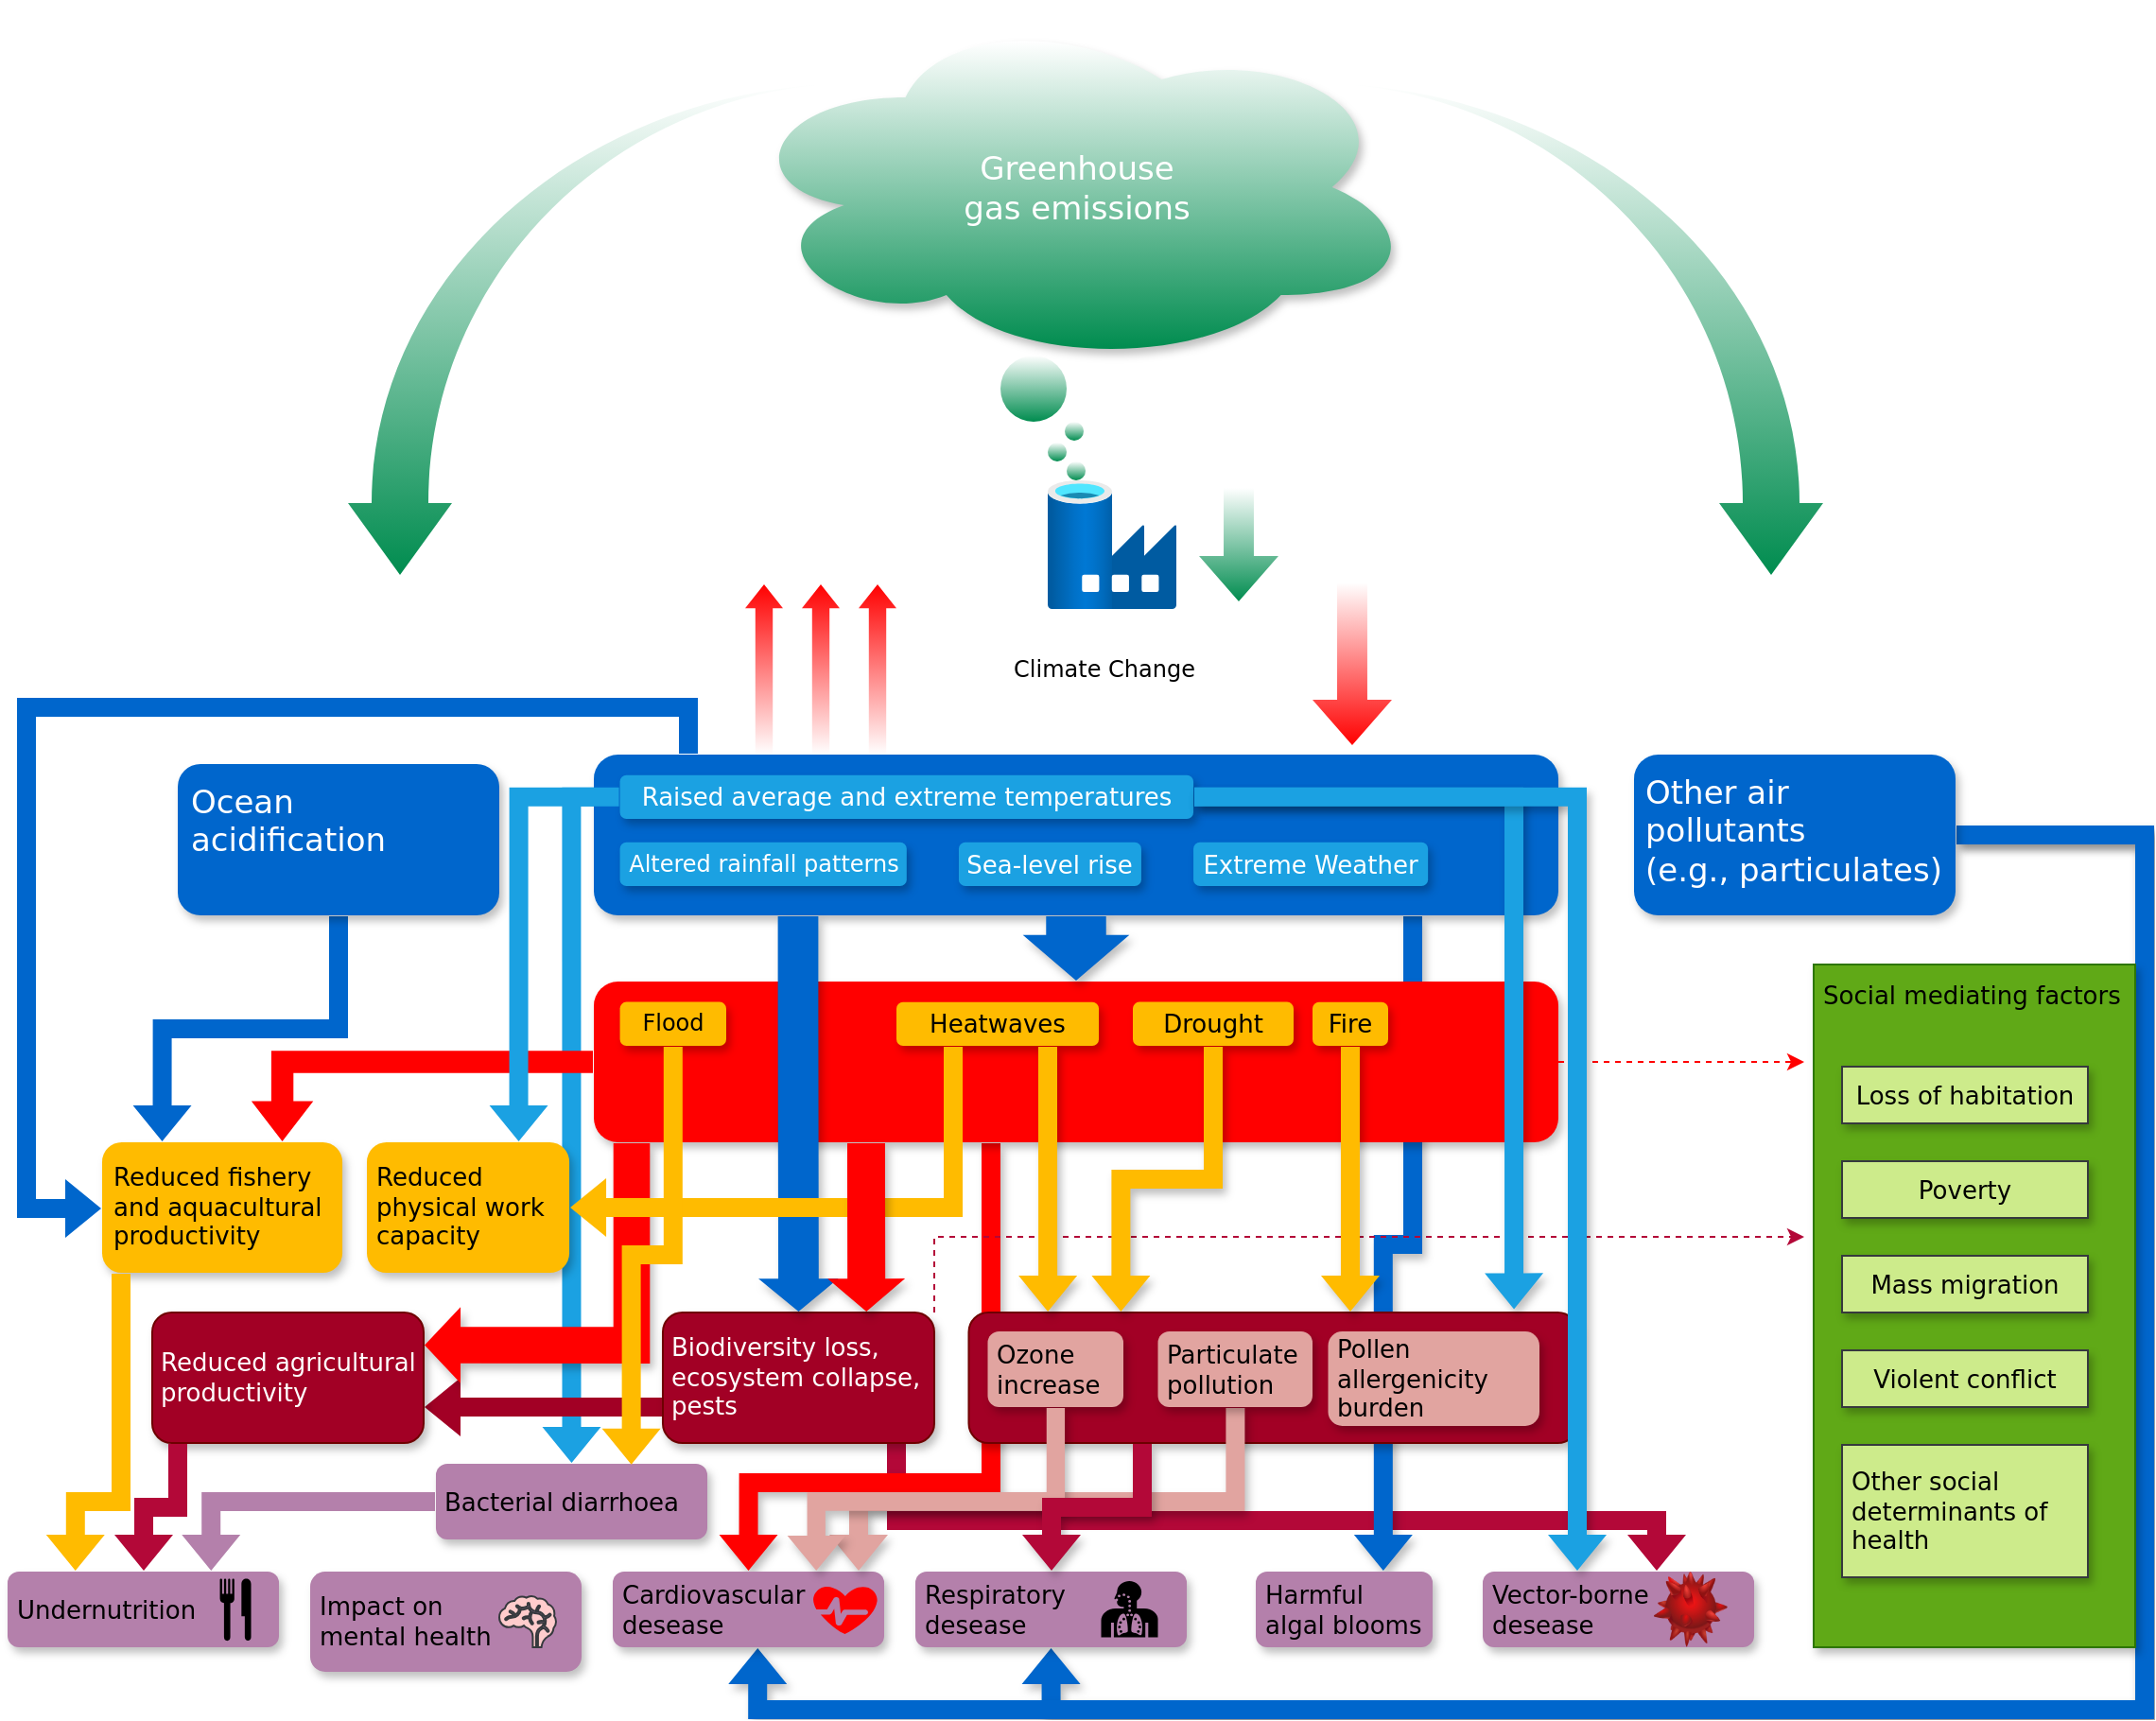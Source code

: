 <mxfile version="16.5.1" type="device"><diagram id="Na1kI8lVn3J-2Hh4CjYl" name="Page-1"><mxGraphModel dx="1942" dy="469" grid="1" gridSize="10" guides="1" tooltips="1" connect="1" arrows="1" fold="1" page="1" pageScale="1" pageWidth="1169" pageHeight="827" math="0" shadow="0"><root><mxCell id="0"/><mxCell id="1" parent="0"/><mxCell id="51dCadG1gfLIXWx33wXl-84" style="edgeStyle=orthogonalEdgeStyle;shape=flexArrow;rounded=0;orthogonalLoop=1;jettySize=auto;html=1;shadow=0;dashed=1;fontFamily=Dejavu Sans;fontSize=12;fontColor=#000000;strokeColor=none;fillColor=#B30838;" edge="1" parent="1" source="51dCadG1gfLIXWx33wXl-44" target="51dCadG1gfLIXWx33wXl-59"><mxGeometry relative="1" as="geometry"><Array as="points"><mxPoint x="460" y="800"/><mxPoint x="862" y="800"/></Array></mxGeometry></mxCell><mxCell id="51dCadG1gfLIXWx33wXl-88" style="edgeStyle=orthogonalEdgeStyle;shape=flexArrow;rounded=0;orthogonalLoop=1;jettySize=auto;html=1;entryX=0.721;entryY=0;entryDx=0;entryDy=0;entryPerimeter=0;shadow=1;dashed=1;fontFamily=Dejavu Sans;fontSize=12;fontColor=#000000;strokeColor=none;fillColor=#0066CC;" edge="1" parent="1" source="51dCadG1gfLIXWx33wXl-22" target="51dCadG1gfLIXWx33wXl-58"><mxGeometry relative="1" as="geometry"><Array as="points"><mxPoint x="733" y="654"/></Array></mxGeometry></mxCell><mxCell id="51dCadG1gfLIXWx33wXl-78" style="edgeStyle=orthogonalEdgeStyle;shape=flexArrow;rounded=0;orthogonalLoop=1;jettySize=auto;html=1;entryX=0.5;entryY=0;entryDx=0;entryDy=0;shadow=1;fontFamily=Dejavu Sans;fontSize=12;fontColor=#000000;fillColor=#FF0000;strokeColor=none;" edge="1" parent="1" source="51dCadG1gfLIXWx33wXl-29" target="51dCadG1gfLIXWx33wXl-56"><mxGeometry relative="1" as="geometry"><Array as="points"><mxPoint x="510" y="780"/><mxPoint x="382" y="780"/></Array></mxGeometry></mxCell><mxCell id="51dCadG1gfLIXWx33wXl-51" style="edgeStyle=orthogonalEdgeStyle;shape=flexArrow;rounded=0;orthogonalLoop=1;jettySize=auto;html=1;entryX=0.5;entryY=0;entryDx=0;entryDy=0;shadow=0;fontFamily=Dejavu Sans;fontSize=12;fontColor=#000000;fillColor=#1BA1E2;strokeColor=none;" edge="1" parent="1" source="51dCadG1gfLIXWx33wXl-23" target="51dCadG1gfLIXWx33wXl-50"><mxGeometry relative="1" as="geometry"><Array as="points"><mxPoint x="288" y="417"/></Array></mxGeometry></mxCell><mxCell id="51dCadG1gfLIXWx33wXl-2" value="" style="aspect=fixed;html=1;points=[];align=center;image;fontSize=12;image=img/lib/azure2/databases/Data_Factory.svg;" vertex="1" parent="1"><mxGeometry x="540.01" y="250" width="68" height="68" as="geometry"/></mxCell><mxCell id="51dCadG1gfLIXWx33wXl-6" value="" style="ellipse;whiteSpace=wrap;html=1;aspect=fixed;fillColor=#008C4F;strokeColor=none;gradientColor=#ffffff;gradientDirection=north;" vertex="1" parent="1"><mxGeometry x="540.01" y="230" width="10" height="10" as="geometry"/></mxCell><mxCell id="51dCadG1gfLIXWx33wXl-7" value="" style="ellipse;whiteSpace=wrap;html=1;aspect=fixed;fillColor=#008C4F;strokeColor=none;gradientColor=#ffffff;gradientDirection=north;" vertex="1" parent="1"><mxGeometry x="550.01" y="240" width="10" height="10" as="geometry"/></mxCell><mxCell id="51dCadG1gfLIXWx33wXl-8" value="" style="ellipse;whiteSpace=wrap;html=1;aspect=fixed;fillColor=#008C4F;strokeColor=none;gradientColor=#ffffff;gradientDirection=north;" vertex="1" parent="1"><mxGeometry x="549.01" y="219" width="10" height="10" as="geometry"/></mxCell><mxCell id="51dCadG1gfLIXWx33wXl-9" value="" style="ellipse;whiteSpace=wrap;html=1;aspect=fixed;fillColor=#008C4F;strokeColor=none;gradientColor=#ffffff;gradientDirection=north;" vertex="1" parent="1"><mxGeometry x="515.01" y="184" width="35" height="35" as="geometry"/></mxCell><mxCell id="51dCadG1gfLIXWx33wXl-12" value="&lt;font color=&quot;#ffffff&quot;&gt;Greenhouse&lt;br&gt;gas emissions&lt;/font&gt;" style="ellipse;shape=cloud;whiteSpace=wrap;html=1;align=center;fontSize=17;strokeColor=none;fillColor=#008C4F;gradientColor=#ffffff;gradientDirection=north;shadow=1;sketch=0;fontFamily=Dejavu Sans;" vertex="1" parent="1"><mxGeometry x="374.52" width="360.99" height="190" as="geometry"/></mxCell><mxCell id="51dCadG1gfLIXWx33wXl-13" value="" style="html=1;shadow=0;dashed=0;align=center;verticalAlign=middle;shape=mxgraph.arrows2.arrow;dy=0.62;dx=24;direction=south;notch=0;sketch=0;fontSize=17;fontColor=#FFFFFF;strokeColor=none;fillColor=#008C4F;gradientColor=#ffffff;gradientDirection=west;" vertex="1" parent="1"><mxGeometry x="620" y="254" width="41.99" height="60" as="geometry"/></mxCell><mxCell id="51dCadG1gfLIXWx33wXl-14" value="" style="html=1;shadow=0;dashed=0;align=center;verticalAlign=middle;shape=mxgraph.arrows2.jumpInArrow;dy=15;dx=38;arrowHead=55;sketch=0;fontSize=17;fontColor=#FFFFFF;strokeColor=none;fillColor=#008C4F;gradientColor=#ffffff;gradientDirection=west;rotation=90;" vertex="1" parent="1"><mxGeometry x="685" y="35" width="260" height="270" as="geometry"/></mxCell><mxCell id="51dCadG1gfLIXWx33wXl-15" value="" style="html=1;shadow=0;dashed=0;align=center;verticalAlign=middle;shape=mxgraph.arrows2.jumpInArrow;dy=15;dx=38;arrowHead=55;sketch=0;fontSize=17;fontColor=#FFFFFF;strokeColor=none;fillColor=#008C4F;gradientColor=#ffffff;gradientDirection=west;rotation=90;flipH=0;flipV=1;" vertex="1" parent="1"><mxGeometry x="175" y="35" width="260" height="270" as="geometry"/></mxCell><mxCell id="51dCadG1gfLIXWx33wXl-16" value="" style="html=1;shadow=0;dashed=0;align=center;verticalAlign=middle;shape=mxgraph.arrows2.arrow;dy=0.54;dx=12.63;direction=north;notch=0;sketch=0;fontSize=17;fontColor=#FFFFFF;strokeColor=none;fillColor=#FF0000;gradientColor=#ffffff;gradientDirection=west;" vertex="1" parent="1"><mxGeometry x="380" y="305" width="20" height="90" as="geometry"/></mxCell><mxCell id="51dCadG1gfLIXWx33wXl-17" value="" style="html=1;shadow=0;dashed=0;align=center;verticalAlign=middle;shape=mxgraph.arrows2.arrow;dy=0.54;dx=12.63;direction=north;notch=0;sketch=0;fontSize=17;fontColor=#FFFFFF;strokeColor=none;fillColor=#FF0000;gradientColor=#ffffff;gradientDirection=west;" vertex="1" parent="1"><mxGeometry x="410" y="305" width="20" height="90" as="geometry"/></mxCell><mxCell id="51dCadG1gfLIXWx33wXl-18" value="" style="html=1;shadow=0;dashed=0;align=center;verticalAlign=middle;shape=mxgraph.arrows2.arrow;dy=0.54;dx=12.63;direction=north;notch=0;sketch=0;fontSize=17;fontColor=#FFFFFF;strokeColor=none;fillColor=#FF0000;gradientColor=#ffffff;gradientDirection=west;" vertex="1" parent="1"><mxGeometry x="440" y="305" width="20" height="90" as="geometry"/></mxCell><mxCell id="51dCadG1gfLIXWx33wXl-19" value="" style="html=1;shadow=0;dashed=0;align=center;verticalAlign=middle;shape=mxgraph.arrows2.arrow;dy=0.62;dx=24;direction=south;notch=0;sketch=0;fontSize=17;fontColor=#FFFFFF;strokeColor=none;fillColor=#FF0000;gradientColor=#ffffff;gradientDirection=west;" vertex="1" parent="1"><mxGeometry x="680" y="304" width="41.99" height="86" as="geometry"/></mxCell><mxCell id="51dCadG1gfLIXWx33wXl-38" style="edgeStyle=orthogonalEdgeStyle;shape=flexArrow;rounded=0;orthogonalLoop=1;jettySize=auto;html=1;entryX=0.25;entryY=0;entryDx=0;entryDy=0;shadow=0;fontFamily=Dejavu Sans;fontSize=12;fontColor=#000000;fillColor=#0066CC;strokeColor=none;" edge="1" parent="1" source="51dCadG1gfLIXWx33wXl-21" target="51dCadG1gfLIXWx33wXl-36"><mxGeometry relative="1" as="geometry"/></mxCell><mxCell id="51dCadG1gfLIXWx33wXl-21" value="Ocean acidification" style="rounded=1;whiteSpace=wrap;html=1;shadow=1;sketch=0;fontSize=17;strokeColor=none;fillColor=#0066CC;gradientDirection=west;fontColor=#ffffff;align=left;verticalAlign=top;spacingLeft=5;spacingTop=3;fontFamily=Dejavu Sans;spacingBottom=4;spacingRight=4;" vertex="1" parent="1"><mxGeometry x="80" y="400" width="170" height="80" as="geometry"/></mxCell><mxCell id="51dCadG1gfLIXWx33wXl-27" value="" style="group" vertex="1" connectable="0" parent="1"><mxGeometry x="300" y="395" width="510" height="85" as="geometry"/></mxCell><mxCell id="51dCadG1gfLIXWx33wXl-22" value="" style="rounded=1;whiteSpace=wrap;html=1;shadow=1;sketch=0;fontSize=17;strokeColor=none;fillColor=#0066CC;gradientDirection=west;verticalAlign=top;fontColor=#ffffff;" vertex="1" parent="51dCadG1gfLIXWx33wXl-27"><mxGeometry width="510" height="85" as="geometry"/></mxCell><mxCell id="51dCadG1gfLIXWx33wXl-23" value="Raised average and extreme temperatures" style="rounded=1;whiteSpace=wrap;html=1;shadow=1;sketch=0;fontSize=13;strokeColor=none;fillColor=#1ba1e2;gradientDirection=west;verticalAlign=middle;fontColor=#ffffff;fontFamily=Dejavu Sans;align=center;" vertex="1" parent="51dCadG1gfLIXWx33wXl-27"><mxGeometry x="13.784" y="10.818" width="303.243" height="23.182" as="geometry"/></mxCell><mxCell id="51dCadG1gfLIXWx33wXl-24" value="&lt;font style=&quot;font-size: 12px;&quot;&gt;Altered rainfall patterns&lt;/font&gt;" style="rounded=1;whiteSpace=wrap;html=1;shadow=1;sketch=0;fontSize=12;strokeColor=none;fillColor=#1ba1e2;gradientDirection=west;verticalAlign=middle;fontColor=#ffffff;fontFamily=Dejavu Sans;align=center;" vertex="1" parent="51dCadG1gfLIXWx33wXl-27"><mxGeometry x="13.784" y="46.364" width="151.622" height="23.182" as="geometry"/></mxCell><mxCell id="51dCadG1gfLIXWx33wXl-25" value="&lt;font style=&quot;font-size: 13px;&quot;&gt;Sea-level rise&lt;/font&gt;" style="rounded=1;whiteSpace=wrap;html=1;shadow=1;sketch=0;fontSize=13;strokeColor=none;fillColor=#1ba1e2;gradientDirection=west;verticalAlign=middle;fontColor=#ffffff;fontFamily=Dejavu Sans;align=center;" vertex="1" parent="51dCadG1gfLIXWx33wXl-27"><mxGeometry x="192.973" y="46.364" width="96.486" height="23.182" as="geometry"/></mxCell><mxCell id="51dCadG1gfLIXWx33wXl-26" value="&lt;font style=&quot;font-size: 13px;&quot;&gt;Extreme Weather&lt;/font&gt;" style="rounded=1;whiteSpace=wrap;html=1;shadow=1;sketch=0;fontSize=13;strokeColor=none;fillColor=#1ba1e2;gradientDirection=west;verticalAlign=middle;fontColor=#ffffff;fontFamily=Dejavu Sans;align=center;" vertex="1" parent="51dCadG1gfLIXWx33wXl-27"><mxGeometry x="317.027" y="46.364" width="124.054" height="23.182" as="geometry"/></mxCell><mxCell id="51dCadG1gfLIXWx33wXl-28" value="" style="group;shadow=0;" vertex="1" connectable="0" parent="1"><mxGeometry x="300" y="515" width="510" height="85" as="geometry"/></mxCell><mxCell id="51dCadG1gfLIXWx33wXl-29" value="" style="rounded=1;whiteSpace=wrap;html=1;shadow=1;sketch=0;fontSize=17;strokeColor=none;fillColor=#FF0000;gradientDirection=west;verticalAlign=top;fontColor=#ffffff;" vertex="1" parent="51dCadG1gfLIXWx33wXl-28"><mxGeometry width="510" height="85" as="geometry"/></mxCell><mxCell id="51dCadG1gfLIXWx33wXl-30" value="Heatwaves" style="rounded=1;whiteSpace=wrap;html=1;shadow=1;sketch=0;fontSize=13;strokeColor=none;fillColor=#FFBB00;gradientDirection=west;verticalAlign=middle;fontColor=#000000;fontFamily=Dejavu Sans;align=center;" vertex="1" parent="51dCadG1gfLIXWx33wXl-28"><mxGeometry x="160" y="10.82" width="107.03" height="23.18" as="geometry"/></mxCell><mxCell id="51dCadG1gfLIXWx33wXl-31" value="Flood" style="rounded=1;whiteSpace=wrap;html=1;shadow=1;sketch=0;fontSize=12;strokeColor=none;fillColor=#FFBB00;gradientDirection=west;verticalAlign=middle;fontColor=#000000;fontFamily=Dejavu Sans;align=center;" vertex="1" parent="51dCadG1gfLIXWx33wXl-28"><mxGeometry x="13.78" y="10.81" width="56.22" height="23.18" as="geometry"/></mxCell><mxCell id="51dCadG1gfLIXWx33wXl-32" value="Drought" style="rounded=1;whiteSpace=wrap;html=1;shadow=1;sketch=0;fontSize=13;strokeColor=none;fillColor=#FFBB00;gradientDirection=west;verticalAlign=middle;fontColor=#000000;fontFamily=Dejavu Sans;align=center;" vertex="1" parent="51dCadG1gfLIXWx33wXl-28"><mxGeometry x="285" y="10.81" width="85" height="23.18" as="geometry"/></mxCell><mxCell id="51dCadG1gfLIXWx33wXl-33" value="Fire" style="rounded=1;whiteSpace=wrap;html=1;shadow=1;sketch=0;fontSize=13;strokeColor=none;fillColor=#FFBB00;gradientDirection=west;verticalAlign=middle;fontColor=#000000;fontFamily=Dejavu Sans;align=center;" vertex="1" parent="51dCadG1gfLIXWx33wXl-28"><mxGeometry x="380" y="10.82" width="40" height="23.18" as="geometry"/></mxCell><mxCell id="51dCadG1gfLIXWx33wXl-34" style="edgeStyle=orthogonalEdgeStyle;rounded=0;orthogonalLoop=1;jettySize=auto;html=1;fontFamily=Dejavu Sans;fontSize=12;fontColor=#FFFFFF;shape=flexArrow;fillColor=#0066CC;strokeColor=none;shadow=1;endWidth=23.639;endSize=7.71;width=31.724;" edge="1" parent="1" source="51dCadG1gfLIXWx33wXl-22" target="51dCadG1gfLIXWx33wXl-29"><mxGeometry relative="1" as="geometry"/></mxCell><mxCell id="51dCadG1gfLIXWx33wXl-35" value="Reduced physical work capacity" style="rounded=1;whiteSpace=wrap;html=1;shadow=1;sketch=0;fontSize=13;strokeColor=none;fillColor=#FFBB00;gradientDirection=west;verticalAlign=middle;fontColor=#000000;fontFamily=Dejavu Sans;align=left;spacingTop=2;spacingLeft=3;spacingBottom=3;spacingRight=3;" vertex="1" parent="1"><mxGeometry x="180" y="600" width="107.03" height="69" as="geometry"/></mxCell><mxCell id="51dCadG1gfLIXWx33wXl-36" value="Reduced fishery and aquacultural productivity" style="rounded=1;whiteSpace=wrap;html=1;shadow=1;sketch=0;fontSize=13;strokeColor=none;fillColor=#FFBB00;gradientDirection=west;verticalAlign=middle;fontColor=#000000;fontFamily=Dejavu Sans;align=left;spacingTop=2;spacingLeft=3;spacingBottom=3;spacingRight=3;spacing=3;" vertex="1" parent="1"><mxGeometry x="40" y="600" width="127.03" height="69" as="geometry"/></mxCell><mxCell id="51dCadG1gfLIXWx33wXl-39" style="edgeStyle=orthogonalEdgeStyle;shape=flexArrow;rounded=0;orthogonalLoop=1;jettySize=auto;html=1;entryX=0;entryY=0.5;entryDx=0;entryDy=0;shadow=0;fontFamily=Dejavu Sans;fontSize=12;fontColor=#000000;fillColor=#0066CC;strokeColor=none;" edge="1" parent="1" source="51dCadG1gfLIXWx33wXl-22" target="51dCadG1gfLIXWx33wXl-36"><mxGeometry relative="1" as="geometry"><Array as="points"><mxPoint x="350" y="370"/><mxPoint y="370"/><mxPoint y="635"/><mxPoint x="40" y="635"/></Array></mxGeometry></mxCell><mxCell id="51dCadG1gfLIXWx33wXl-41" style="edgeStyle=orthogonalEdgeStyle;shape=flexArrow;rounded=0;orthogonalLoop=1;jettySize=auto;html=1;entryX=0.75;entryY=0;entryDx=0;entryDy=0;shadow=0;fontFamily=Dejavu Sans;fontSize=12;fontColor=#000000;fillColor=#FF0000;strokeColor=none;width=11.724;endSize=6.738;" edge="1" parent="1" source="51dCadG1gfLIXWx33wXl-29" target="51dCadG1gfLIXWx33wXl-36"><mxGeometry relative="1" as="geometry"/></mxCell><mxCell id="51dCadG1gfLIXWx33wXl-91" style="edgeStyle=orthogonalEdgeStyle;shape=flexArrow;rounded=0;orthogonalLoop=1;jettySize=auto;html=1;shadow=1;dashed=1;fontFamily=Dejavu Sans;fontSize=12;fontColor=#000000;strokeColor=none;fillColor=#0066CC;entryX=0.5;entryY=1;entryDx=0;entryDy=0;" edge="1" parent="1" source="51dCadG1gfLIXWx33wXl-42" target="51dCadG1gfLIXWx33wXl-57"><mxGeometry relative="1" as="geometry"><mxPoint x="920" y="780" as="targetPoint"/><Array as="points"><mxPoint x="1120" y="438"/><mxPoint x="1120" y="900"/><mxPoint x="542" y="900"/></Array></mxGeometry></mxCell><mxCell id="51dCadG1gfLIXWx33wXl-92" style="edgeStyle=orthogonalEdgeStyle;shape=flexArrow;rounded=0;orthogonalLoop=1;jettySize=auto;html=1;shadow=1;dashed=1;fontFamily=Dejavu Sans;fontSize=12;fontColor=#000000;strokeColor=none;fillColor=#0066CC;entryX=0.534;entryY=1;entryDx=0;entryDy=0;entryPerimeter=0;" edge="1" parent="1" source="51dCadG1gfLIXWx33wXl-42" target="51dCadG1gfLIXWx33wXl-56"><mxGeometry relative="1" as="geometry"><mxPoint x="860" y="630" as="targetPoint"/><Array as="points"><mxPoint x="1120" y="438"/><mxPoint x="1120" y="900"/><mxPoint x="387" y="900"/></Array></mxGeometry></mxCell><mxCell id="51dCadG1gfLIXWx33wXl-42" value="Other air pollutants&lt;br&gt;(e.g., particulates)" style="rounded=1;whiteSpace=wrap;html=1;shadow=1;sketch=0;fontSize=17;strokeColor=none;fillColor=#0066CC;gradientDirection=west;fontColor=#ffffff;verticalAlign=top;fontFamily=Dejavu Sans;spacingLeft=4;spacingBottom=4;spacingRight=4;spacingTop=3;align=left;" vertex="1" parent="1"><mxGeometry x="850" y="395" width="170" height="85" as="geometry"/></mxCell><mxCell id="51dCadG1gfLIXWx33wXl-43" value="Climate Change" style="text;html=1;strokeColor=none;fillColor=none;align=center;verticalAlign=middle;whiteSpace=wrap;rounded=0;shadow=1;sketch=0;fontFamily=Dejavu Sans;fontSize=12;fontColor=#000000;" vertex="1" parent="1"><mxGeometry x="515.01" y="335" width="109.99" height="30" as="geometry"/></mxCell><mxCell id="51dCadG1gfLIXWx33wXl-48" style="edgeStyle=orthogonalEdgeStyle;shape=flexArrow;rounded=0;orthogonalLoop=1;jettySize=auto;html=1;shadow=0;fontFamily=Dejavu Sans;fontSize=12;fontColor=#000000;fillColor=#a20025;strokeColor=none;" edge="1" parent="1" source="51dCadG1gfLIXWx33wXl-44" target="51dCadG1gfLIXWx33wXl-47"><mxGeometry relative="1" as="geometry"><Array as="points"><mxPoint x="270" y="740"/><mxPoint x="270" y="740"/></Array></mxGeometry></mxCell><mxCell id="51dCadG1gfLIXWx33wXl-82" style="edgeStyle=orthogonalEdgeStyle;rounded=0;orthogonalLoop=1;jettySize=auto;html=1;shadow=0;dashed=1;fontFamily=Dejavu Sans;fontSize=12;fontColor=#000000;strokeColor=#B30838;fillColor=#FF0000;" edge="1" parent="1" source="51dCadG1gfLIXWx33wXl-44"><mxGeometry relative="1" as="geometry"><mxPoint x="940" y="650" as="targetPoint"/><Array as="points"><mxPoint x="480" y="650"/><mxPoint x="940" y="650"/></Array></mxGeometry></mxCell><mxCell id="51dCadG1gfLIXWx33wXl-44" value="Biodiversity loss, ecosystem collapse, pests" style="rounded=1;whiteSpace=wrap;html=1;shadow=1;sketch=0;fontSize=13;strokeColor=#6F0000;fillColor=#a20025;gradientDirection=west;verticalAlign=middle;fontColor=#ffffff;fontFamily=Dejavu Sans;align=left;spacingTop=2;spacingLeft=3;spacingBottom=3;spacingRight=3;" vertex="1" parent="1"><mxGeometry x="336.49" y="690" width="143.51" height="69" as="geometry"/></mxCell><mxCell id="51dCadG1gfLIXWx33wXl-46" style="edgeStyle=orthogonalEdgeStyle;shape=flexArrow;rounded=0;orthogonalLoop=1;jettySize=auto;html=1;entryX=0.5;entryY=0;entryDx=0;entryDy=0;shadow=1;fontFamily=Dejavu Sans;fontSize=12;fontColor=#000000;fillColor=#0066CC;strokeColor=none;width=21.379;endSize=5.469;" edge="1" parent="1" source="51dCadG1gfLIXWx33wXl-22" target="51dCadG1gfLIXWx33wXl-44"><mxGeometry relative="1" as="geometry"><Array as="points"><mxPoint x="408" y="530"/><mxPoint x="408" y="530"/></Array></mxGeometry></mxCell><mxCell id="51dCadG1gfLIXWx33wXl-47" value="Reduced agricultural&lt;br&gt;productivity" style="rounded=1;whiteSpace=wrap;html=1;shadow=1;sketch=0;fontSize=13;strokeColor=#6F0000;fillColor=#a20025;gradientDirection=west;verticalAlign=middle;fontColor=#ffffff;fontFamily=Dejavu Sans;align=left;spacingTop=2;spacingLeft=3;spacingBottom=3;spacingRight=3;" vertex="1" parent="1"><mxGeometry x="66.49" y="690" width="143.51" height="69" as="geometry"/></mxCell><mxCell id="51dCadG1gfLIXWx33wXl-76" style="edgeStyle=orthogonalEdgeStyle;shape=flexArrow;rounded=0;orthogonalLoop=1;jettySize=auto;html=1;shadow=0;fontFamily=Dejavu Sans;fontSize=12;fontColor=#000000;fillColor=#B30838;strokeColor=none;" edge="1" parent="1" source="51dCadG1gfLIXWx33wXl-47" target="51dCadG1gfLIXWx33wXl-53"><mxGeometry relative="1" as="geometry"><Array as="points"><mxPoint x="80" y="793"/><mxPoint x="62" y="793"/></Array></mxGeometry></mxCell><mxCell id="51dCadG1gfLIXWx33wXl-49" style="edgeStyle=orthogonalEdgeStyle;shape=flexArrow;rounded=0;orthogonalLoop=1;jettySize=auto;html=1;entryX=1;entryY=0.25;entryDx=0;entryDy=0;shadow=1;fontFamily=Dejavu Sans;fontSize=12;fontColor=#000000;fillColor=#FF0000;strokeColor=none;width=19.31;endSize=6.007;" edge="1" parent="1" source="51dCadG1gfLIXWx33wXl-29" target="51dCadG1gfLIXWx33wXl-47"><mxGeometry relative="1" as="geometry"><Array as="points"><mxPoint x="320" y="707"/></Array></mxGeometry></mxCell><mxCell id="51dCadG1gfLIXWx33wXl-37" style="edgeStyle=orthogonalEdgeStyle;shape=flexArrow;rounded=0;orthogonalLoop=1;jettySize=auto;html=1;entryX=1;entryY=0.5;entryDx=0;entryDy=0;shadow=0;fontFamily=Dejavu Sans;fontSize=12;fontColor=#000000;fillColor=#FFBB00;strokeColor=none;" edge="1" parent="1" source="51dCadG1gfLIXWx33wXl-30" target="51dCadG1gfLIXWx33wXl-35"><mxGeometry relative="1" as="geometry"><Array as="points"><mxPoint x="490" y="635"/></Array></mxGeometry></mxCell><mxCell id="51dCadG1gfLIXWx33wXl-45" style="edgeStyle=orthogonalEdgeStyle;shape=flexArrow;rounded=0;orthogonalLoop=1;jettySize=auto;html=1;entryX=0.75;entryY=0;entryDx=0;entryDy=0;shadow=1;fontFamily=Dejavu Sans;fontSize=12;fontColor=#000000;fillColor=#FF0000;strokeColor=none;width=20;endSize=5.469;" edge="1" parent="1" source="51dCadG1gfLIXWx33wXl-29" target="51dCadG1gfLIXWx33wXl-44"><mxGeometry relative="1" as="geometry"><Array as="points"><mxPoint x="444" y="620"/><mxPoint x="444" y="620"/></Array></mxGeometry></mxCell><mxCell id="51dCadG1gfLIXWx33wXl-54" style="edgeStyle=orthogonalEdgeStyle;shape=flexArrow;rounded=0;orthogonalLoop=1;jettySize=auto;html=1;entryX=0.75;entryY=0;entryDx=0;entryDy=0;shadow=0;fontFamily=Dejavu Sans;fontSize=12;fontColor=#000000;fillColor=#B480AB;strokeColor=none;" edge="1" parent="1" source="51dCadG1gfLIXWx33wXl-50" target="51dCadG1gfLIXWx33wXl-53"><mxGeometry relative="1" as="geometry"/></mxCell><mxCell id="51dCadG1gfLIXWx33wXl-50" value="Bacterial diarrhoea" style="rounded=1;whiteSpace=wrap;html=1;shadow=1;sketch=0;fontSize=13;strokeColor=none;fillColor=#B480AB;gradientDirection=west;verticalAlign=middle;fontFamily=Dejavu Sans;align=left;spacingTop=2;spacingLeft=3;spacingBottom=3;spacingRight=3;" vertex="1" parent="1"><mxGeometry x="216.49" y="770" width="143.51" height="40" as="geometry"/></mxCell><mxCell id="51dCadG1gfLIXWx33wXl-52" style="edgeStyle=orthogonalEdgeStyle;shape=flexArrow;rounded=0;orthogonalLoop=1;jettySize=auto;html=1;entryX=0.72;entryY=0.021;entryDx=0;entryDy=0;entryPerimeter=0;shadow=0;fontFamily=Dejavu Sans;fontSize=12;fontColor=#000000;fillColor=#FFBB00;strokeColor=none;" edge="1" parent="1" source="51dCadG1gfLIXWx33wXl-31" target="51dCadG1gfLIXWx33wXl-50"><mxGeometry relative="1" as="geometry"/></mxCell><mxCell id="51dCadG1gfLIXWx33wXl-40" style="edgeStyle=orthogonalEdgeStyle;shape=flexArrow;rounded=0;orthogonalLoop=1;jettySize=auto;html=1;entryX=0.75;entryY=0;entryDx=0;entryDy=0;shadow=0;fontFamily=Dejavu Sans;fontSize=12;fontColor=#000000;fillColor=#1BA1E2;strokeColor=none;" edge="1" parent="1" source="51dCadG1gfLIXWx33wXl-23" target="51dCadG1gfLIXWx33wXl-35"><mxGeometry relative="1" as="geometry"/></mxCell><mxCell id="51dCadG1gfLIXWx33wXl-53" value="Undernutrition" style="rounded=1;whiteSpace=wrap;html=1;shadow=1;sketch=0;fontSize=13;strokeColor=none;fillColor=#B480AB;gradientDirection=west;verticalAlign=middle;fontFamily=Dejavu Sans;align=left;spacingTop=2;spacingLeft=3;spacingBottom=3;spacingRight=3;" vertex="1" parent="1"><mxGeometry x="-10.0" y="827" width="143.51" height="40" as="geometry"/></mxCell><mxCell id="51dCadG1gfLIXWx33wXl-55" value="Impact on&lt;br&gt;mental health" style="rounded=1;whiteSpace=wrap;html=1;shadow=1;sketch=0;fontSize=13;strokeColor=none;fillColor=#B480AB;gradientDirection=west;verticalAlign=middle;fontFamily=Dejavu Sans;align=left;spacingTop=2;spacingLeft=3;spacingBottom=3;spacingRight=3;" vertex="1" parent="1"><mxGeometry x="150" y="827" width="143.51" height="53" as="geometry"/></mxCell><mxCell id="51dCadG1gfLIXWx33wXl-56" value="Cardiovascular desease" style="rounded=1;whiteSpace=wrap;html=1;shadow=1;sketch=0;fontSize=13;strokeColor=none;fillColor=#B480AB;gradientDirection=west;verticalAlign=middle;fontFamily=Dejavu Sans;align=left;spacingTop=2;spacingLeft=3;spacingBottom=3;spacingRight=3;" vertex="1" parent="1"><mxGeometry x="310" y="827" width="143.51" height="40" as="geometry"/></mxCell><mxCell id="51dCadG1gfLIXWx33wXl-57" value="Respiratory&lt;br&gt;desease" style="rounded=1;whiteSpace=wrap;html=1;shadow=1;sketch=0;fontSize=13;strokeColor=none;fillColor=#B480AB;gradientDirection=west;verticalAlign=middle;fontFamily=Dejavu Sans;align=left;spacingTop=2;spacingLeft=3;spacingBottom=3;spacingRight=3;" vertex="1" parent="1"><mxGeometry x="470" y="827" width="143.51" height="40" as="geometry"/></mxCell><mxCell id="51dCadG1gfLIXWx33wXl-58" value="Harmful algal blooms" style="rounded=1;whiteSpace=wrap;html=1;shadow=1;sketch=0;fontSize=13;strokeColor=none;fillColor=#B480AB;gradientDirection=west;verticalAlign=middle;fontFamily=Dejavu Sans;align=left;spacingTop=2;spacingLeft=3;spacingBottom=3;spacingRight=3;" vertex="1" parent="1"><mxGeometry x="650" y="827" width="93.51" height="40" as="geometry"/></mxCell><mxCell id="51dCadG1gfLIXWx33wXl-59" value="Vector-borne desease" style="rounded=1;whiteSpace=wrap;html=1;shadow=1;sketch=0;fontSize=13;strokeColor=none;fillColor=#B480AB;gradientDirection=west;verticalAlign=middle;fontFamily=Dejavu Sans;align=left;spacingTop=2;spacingLeft=3;spacingBottom=3;spacingRight=3;" vertex="1" parent="1"><mxGeometry x="770" y="827" width="143.51" height="40" as="geometry"/></mxCell><mxCell id="51dCadG1gfLIXWx33wXl-60" value="" style="rounded=1;whiteSpace=wrap;html=1;shadow=1;sketch=0;fontSize=13;strokeColor=#6F0000;fillColor=#a20025;gradientDirection=west;verticalAlign=middle;fontColor=#ffffff;fontFamily=Dejavu Sans;align=left;spacingTop=2;spacingLeft=3;spacingBottom=3;spacingRight=3;" vertex="1" parent="1"><mxGeometry x="498.25" y="690" width="321.75" height="69" as="geometry"/></mxCell><mxCell id="51dCadG1gfLIXWx33wXl-61" value="&lt;font color=&quot;#000000&quot;&gt;Ozone increase&lt;/font&gt;" style="rounded=1;whiteSpace=wrap;html=1;shadow=1;sketch=0;fontSize=13;strokeColor=none;fillColor=#E1A4A0;gradientDirection=west;verticalAlign=middle;fontColor=#ffffff;fontFamily=Dejavu Sans;align=left;spacingTop=2;spacingLeft=3;spacingBottom=3;spacingRight=3;" vertex="1" parent="1"><mxGeometry x="508.25" y="700" width="71.75" height="40" as="geometry"/></mxCell><mxCell id="51dCadG1gfLIXWx33wXl-80" style="edgeStyle=orthogonalEdgeStyle;shape=flexArrow;rounded=0;orthogonalLoop=1;jettySize=auto;html=1;shadow=1;fontFamily=Dejavu Sans;fontSize=12;fontColor=#000000;fillColor=#E1A4A0;strokeColor=none;" edge="1" parent="1" source="51dCadG1gfLIXWx33wXl-62" target="51dCadG1gfLIXWx33wXl-56"><mxGeometry relative="1" as="geometry"><Array as="points"><mxPoint x="639" y="790"/><mxPoint x="440" y="790"/></Array></mxGeometry></mxCell><mxCell id="51dCadG1gfLIXWx33wXl-62" value="&lt;font color=&quot;#000000&quot;&gt;Particulate pollution&lt;/font&gt;" style="rounded=1;whiteSpace=wrap;html=1;shadow=1;sketch=0;fontSize=13;strokeColor=none;fillColor=#E1A4A0;gradientDirection=west;verticalAlign=middle;fontColor=#ffffff;fontFamily=Dejavu Sans;align=left;spacingTop=2;spacingLeft=3;spacingBottom=3;spacingRight=3;" vertex="1" parent="1"><mxGeometry x="598.25" y="700" width="81.75" height="40" as="geometry"/></mxCell><mxCell id="51dCadG1gfLIXWx33wXl-63" value="&lt;font color=&quot;#000000&quot;&gt;Pollen allergenicity burden&lt;/font&gt;" style="rounded=1;whiteSpace=wrap;html=1;shadow=1;sketch=0;fontSize=13;strokeColor=none;fillColor=#E1A4A0;gradientDirection=west;verticalAlign=middle;fontColor=#ffffff;fontFamily=Dejavu Sans;align=left;spacingTop=2;spacingLeft=3;spacingBottom=3;spacingRight=3;" vertex="1" parent="1"><mxGeometry x="688.25" y="700" width="111.75" height="50" as="geometry"/></mxCell><mxCell id="51dCadG1gfLIXWx33wXl-70" value="&lt;font color=&quot;#000000&quot;&gt;Social mediating factors&lt;/font&gt;" style="rounded=1;whiteSpace=wrap;html=1;shadow=1;sketch=0;fontSize=13;strokeColor=#2D7600;fillColor=#60a917;gradientDirection=west;verticalAlign=top;fontFamily=Dejavu Sans;align=left;spacingTop=2;spacingLeft=3;spacingBottom=3;spacingRight=3;arcSize=0;fontColor=#ffffff;" vertex="1" parent="1"><mxGeometry x="945" y="506" width="170" height="361" as="geometry"/></mxCell><mxCell id="51dCadG1gfLIXWx33wXl-71" value="Loss of habitation" style="rounded=1;whiteSpace=wrap;html=1;shadow=1;sketch=0;fontSize=13;strokeColor=#36393d;fillColor=#cdeb8b;gradientDirection=west;verticalAlign=middle;fontFamily=Dejavu Sans;align=center;spacingTop=2;spacingLeft=3;spacingBottom=3;spacingRight=3;arcSize=0;" vertex="1" parent="1"><mxGeometry x="960" y="560" width="130" height="30" as="geometry"/></mxCell><mxCell id="51dCadG1gfLIXWx33wXl-72" value="Poverty" style="rounded=1;whiteSpace=wrap;html=1;shadow=1;sketch=0;fontSize=13;strokeColor=#36393d;fillColor=#cdeb8b;gradientDirection=west;verticalAlign=middle;fontFamily=Dejavu Sans;align=center;spacingTop=2;spacingLeft=3;spacingBottom=3;spacingRight=3;arcSize=0;" vertex="1" parent="1"><mxGeometry x="960" y="610" width="130" height="30" as="geometry"/></mxCell><mxCell id="51dCadG1gfLIXWx33wXl-73" value="Mass migration" style="rounded=1;whiteSpace=wrap;html=1;shadow=1;sketch=0;fontSize=13;strokeColor=#36393d;fillColor=#cdeb8b;gradientDirection=west;verticalAlign=middle;fontFamily=Dejavu Sans;align=center;spacingTop=2;spacingLeft=3;spacingBottom=3;spacingRight=3;arcSize=0;" vertex="1" parent="1"><mxGeometry x="960" y="660" width="130" height="30" as="geometry"/></mxCell><mxCell id="51dCadG1gfLIXWx33wXl-74" value="Violent conflict" style="rounded=1;whiteSpace=wrap;html=1;shadow=1;sketch=0;fontSize=13;strokeColor=#36393d;fillColor=#cdeb8b;gradientDirection=west;verticalAlign=middle;fontFamily=Dejavu Sans;align=center;spacingTop=2;spacingLeft=3;spacingBottom=3;spacingRight=3;arcSize=0;" vertex="1" parent="1"><mxGeometry x="960" y="710" width="130" height="30" as="geometry"/></mxCell><mxCell id="51dCadG1gfLIXWx33wXl-75" value="Other social determinants of health" style="rounded=1;whiteSpace=wrap;html=1;shadow=1;sketch=0;fontSize=13;strokeColor=#36393d;fillColor=#cdeb8b;gradientDirection=west;verticalAlign=middle;fontFamily=Dejavu Sans;align=left;spacingTop=2;spacingLeft=3;spacingBottom=3;spacingRight=3;arcSize=0;" vertex="1" parent="1"><mxGeometry x="960" y="760" width="130" height="70" as="geometry"/></mxCell><mxCell id="51dCadG1gfLIXWx33wXl-77" style="edgeStyle=orthogonalEdgeStyle;shape=flexArrow;rounded=0;orthogonalLoop=1;jettySize=auto;html=1;entryX=0.25;entryY=0;entryDx=0;entryDy=0;shadow=0;fontFamily=Dejavu Sans;fontSize=12;fontColor=#000000;fillColor=#FFBB00;strokeColor=none;" edge="1" parent="1" source="51dCadG1gfLIXWx33wXl-36" target="51dCadG1gfLIXWx33wXl-53"><mxGeometry relative="1" as="geometry"><Array as="points"><mxPoint x="50" y="790"/><mxPoint x="26" y="790"/></Array></mxGeometry></mxCell><mxCell id="51dCadG1gfLIXWx33wXl-79" style="edgeStyle=orthogonalEdgeStyle;shape=flexArrow;rounded=0;orthogonalLoop=1;jettySize=auto;html=1;entryX=0.75;entryY=0;entryDx=0;entryDy=0;shadow=1;fontFamily=Dejavu Sans;fontSize=12;fontColor=#000000;fillColor=#E1A4A0;strokeColor=none;width=9.655;endSize=5.848;" edge="1" parent="1" source="51dCadG1gfLIXWx33wXl-61" target="51dCadG1gfLIXWx33wXl-56"><mxGeometry relative="1" as="geometry"><Array as="points"><mxPoint x="544" y="790"/><mxPoint x="418" y="790"/></Array></mxGeometry></mxCell><mxCell id="51dCadG1gfLIXWx33wXl-81" style="edgeStyle=orthogonalEdgeStyle;rounded=0;orthogonalLoop=1;jettySize=auto;html=1;shadow=0;fontFamily=Dejavu Sans;fontSize=12;fontColor=#000000;fillColor=#FF0000;dashed=1;strokeColor=#FF0000;" edge="1" parent="1" source="51dCadG1gfLIXWx33wXl-29"><mxGeometry relative="1" as="geometry"><mxPoint x="940" y="557.5" as="targetPoint"/></mxGeometry></mxCell><mxCell id="51dCadG1gfLIXWx33wXl-83" style="edgeStyle=orthogonalEdgeStyle;rounded=0;orthogonalLoop=1;jettySize=auto;html=1;shadow=1;dashed=1;fontFamily=Dejavu Sans;fontSize=12;fontColor=#000000;strokeColor=none;fillColor=#B30838;shape=flexArrow;" edge="1" parent="1" source="51dCadG1gfLIXWx33wXl-60" target="51dCadG1gfLIXWx33wXl-57"><mxGeometry relative="1" as="geometry"><Array as="points"><mxPoint x="590" y="793"/><mxPoint x="542" y="793"/></Array></mxGeometry></mxCell><mxCell id="51dCadG1gfLIXWx33wXl-85" style="edgeStyle=orthogonalEdgeStyle;shape=flexArrow;rounded=0;orthogonalLoop=1;jettySize=auto;html=1;shadow=1;dashed=1;fontFamily=Dejavu Sans;fontSize=12;fontColor=#000000;strokeColor=none;fillColor=#FFBB00;entryX=0.25;entryY=0;entryDx=0;entryDy=0;" edge="1" parent="1" source="51dCadG1gfLIXWx33wXl-32" target="51dCadG1gfLIXWx33wXl-60"><mxGeometry relative="1" as="geometry"><mxPoint x="639" y="700" as="targetPoint"/></mxGeometry></mxCell><mxCell id="51dCadG1gfLIXWx33wXl-86" style="edgeStyle=orthogonalEdgeStyle;shape=flexArrow;rounded=0;orthogonalLoop=1;jettySize=auto;html=1;entryX=0.13;entryY=0;entryDx=0;entryDy=0;entryPerimeter=0;shadow=1;dashed=1;fontFamily=Dejavu Sans;fontSize=12;fontColor=#000000;strokeColor=none;fillColor=#FFBB00;" edge="1" parent="1" source="51dCadG1gfLIXWx33wXl-30" target="51dCadG1gfLIXWx33wXl-60"><mxGeometry relative="1" as="geometry"><Array as="points"><mxPoint x="540" y="580"/><mxPoint x="540" y="580"/></Array></mxGeometry></mxCell><mxCell id="51dCadG1gfLIXWx33wXl-87" style="edgeStyle=orthogonalEdgeStyle;shape=flexArrow;rounded=0;orthogonalLoop=1;jettySize=auto;html=1;entryX=0.627;entryY=0;entryDx=0;entryDy=0;entryPerimeter=0;shadow=1;dashed=1;fontFamily=Dejavu Sans;fontSize=12;fontColor=#000000;strokeColor=none;fillColor=#FFBB00;" edge="1" parent="1" source="51dCadG1gfLIXWx33wXl-33" target="51dCadG1gfLIXWx33wXl-60"><mxGeometry relative="1" as="geometry"/></mxCell><mxCell id="51dCadG1gfLIXWx33wXl-89" style="edgeStyle=orthogonalEdgeStyle;shape=flexArrow;rounded=0;orthogonalLoop=1;jettySize=auto;html=1;entryX=0.896;entryY=-0.019;entryDx=0;entryDy=0;entryPerimeter=0;shadow=1;dashed=1;fontFamily=Dejavu Sans;fontSize=12;fontColor=#000000;strokeColor=none;fillColor=#1BA1E2;" edge="1" parent="1" source="51dCadG1gfLIXWx33wXl-23" target="51dCadG1gfLIXWx33wXl-60"><mxGeometry relative="1" as="geometry"><Array as="points"><mxPoint x="787" y="417"/></Array></mxGeometry></mxCell><mxCell id="51dCadG1gfLIXWx33wXl-90" style="edgeStyle=orthogonalEdgeStyle;shape=flexArrow;rounded=0;orthogonalLoop=1;jettySize=auto;html=1;shadow=1;dashed=1;fontFamily=Dejavu Sans;fontSize=12;fontColor=#000000;strokeColor=none;fillColor=#1BA1E2;" edge="1" parent="1" source="51dCadG1gfLIXWx33wXl-23" target="51dCadG1gfLIXWx33wXl-59"><mxGeometry relative="1" as="geometry"><Array as="points"><mxPoint x="820" y="417"/></Array></mxGeometry></mxCell><mxCell id="51dCadG1gfLIXWx33wXl-93" value="" style="shape=mxgraph.signs.food.restaurant_2;html=1;pointerEvents=1;fillColor=#000000;strokeColor=none;verticalLabelPosition=bottom;verticalAlign=top;align=center;shadow=0;sketch=0;fontFamily=Dejavu Sans;fontSize=12;fontColor=#000000;" vertex="1" parent="1"><mxGeometry x="102.27" y="829.75" width="16.49" height="34.5" as="geometry"/></mxCell><mxCell id="51dCadG1gfLIXWx33wXl-95" value="" style="shape=mxgraph.signs.healthcare.brain;html=1;pointerEvents=1;fillColor=#ffcccc;strokeColor=#36393d;verticalLabelPosition=bottom;verticalAlign=top;align=center;shadow=0;sketch=0;fontFamily=Dejavu Sans;fontSize=12;" vertex="1" parent="1"><mxGeometry x="250" y="840" width="30" height="27" as="geometry"/></mxCell><mxCell id="51dCadG1gfLIXWx33wXl-96" value="" style="verticalLabelPosition=bottom;html=1;verticalAlign=top;align=center;strokeColor=none;fillColor=red;shape=mxgraph.azure.health_monitoring;shadow=0;sketch=0;fontFamily=Dejavu Sans;fontSize=12;fontColor=#000000;" vertex="1" parent="1"><mxGeometry x="416.02" y="834.75" width="33.98" height="25.25" as="geometry"/></mxCell><mxCell id="51dCadG1gfLIXWx33wXl-97" value="" style="shape=mxgraph.signs.healthcare.lungs;html=1;pointerEvents=1;fillColor=#000000;strokeColor=none;verticalLabelPosition=bottom;verticalAlign=top;align=center;shadow=0;sketch=0;fontFamily=Dejavu Sans;fontSize=12;fontColor=#000000;" vertex="1" parent="1"><mxGeometry x="568.25" y="832" width="30" height="30" as="geometry"/></mxCell><mxCell id="51dCadG1gfLIXWx33wXl-98" value="" style="image;html=1;image=img/lib/clip_art/computers/Virus_128x128.png;shadow=0;sketch=0;fontFamily=Dejavu Sans;fontSize=12;fontColor=#000000;strokeColor=default;fillColor=#E1A4A0;gradientColor=none;gradientDirection=west;" vertex="1" parent="1"><mxGeometry x="860" y="827" width="40" height="40" as="geometry"/></mxCell></root></mxGraphModel></diagram></mxfile>